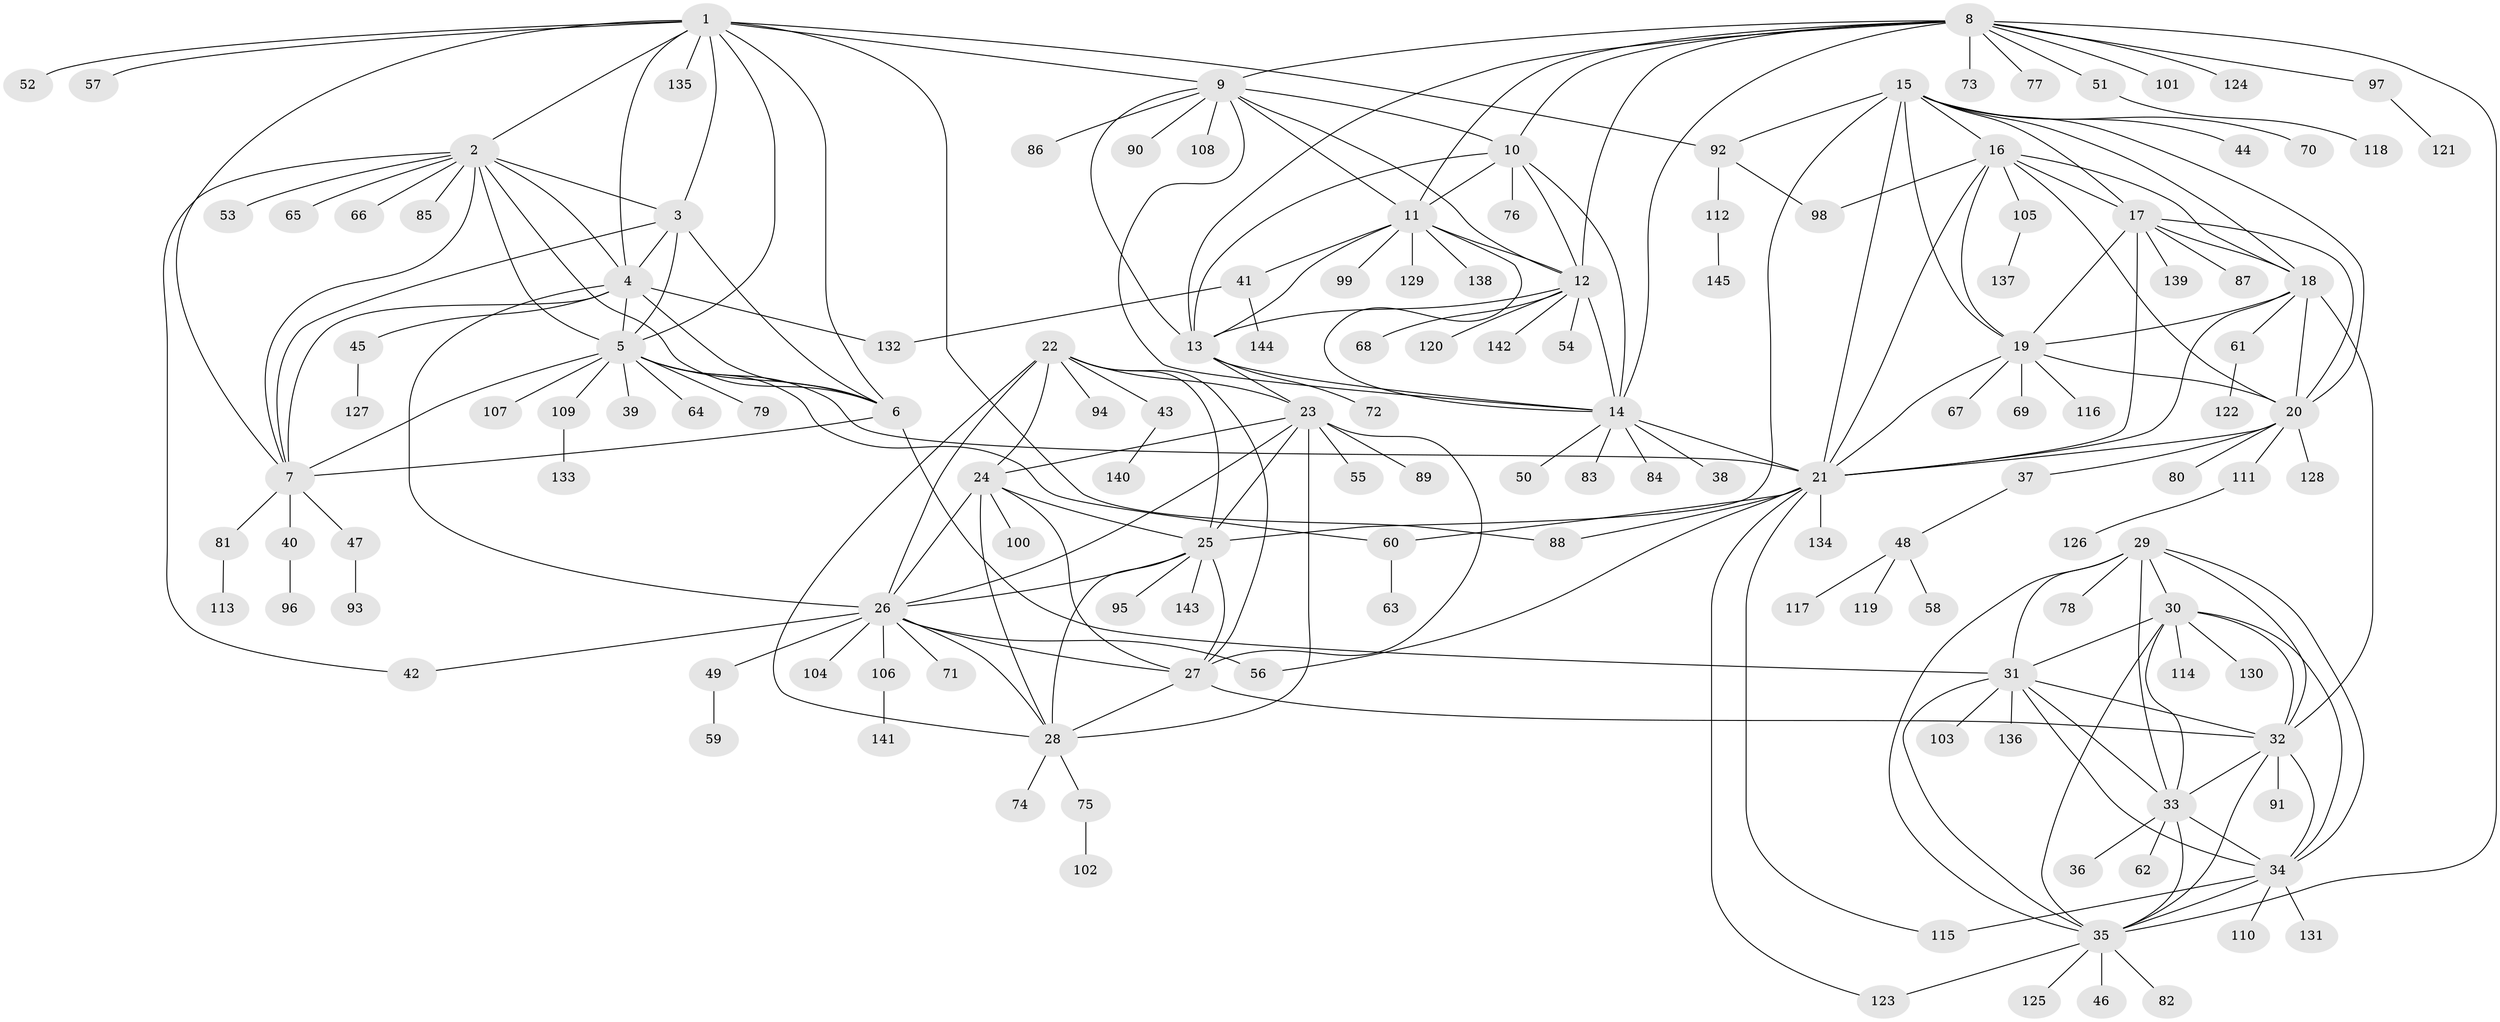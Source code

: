 // Generated by graph-tools (version 1.1) at 2025/11/02/27/25 16:11:37]
// undirected, 145 vertices, 234 edges
graph export_dot {
graph [start="1"]
  node [color=gray90,style=filled];
  1;
  2;
  3;
  4;
  5;
  6;
  7;
  8;
  9;
  10;
  11;
  12;
  13;
  14;
  15;
  16;
  17;
  18;
  19;
  20;
  21;
  22;
  23;
  24;
  25;
  26;
  27;
  28;
  29;
  30;
  31;
  32;
  33;
  34;
  35;
  36;
  37;
  38;
  39;
  40;
  41;
  42;
  43;
  44;
  45;
  46;
  47;
  48;
  49;
  50;
  51;
  52;
  53;
  54;
  55;
  56;
  57;
  58;
  59;
  60;
  61;
  62;
  63;
  64;
  65;
  66;
  67;
  68;
  69;
  70;
  71;
  72;
  73;
  74;
  75;
  76;
  77;
  78;
  79;
  80;
  81;
  82;
  83;
  84;
  85;
  86;
  87;
  88;
  89;
  90;
  91;
  92;
  93;
  94;
  95;
  96;
  97;
  98;
  99;
  100;
  101;
  102;
  103;
  104;
  105;
  106;
  107;
  108;
  109;
  110;
  111;
  112;
  113;
  114;
  115;
  116;
  117;
  118;
  119;
  120;
  121;
  122;
  123;
  124;
  125;
  126;
  127;
  128;
  129;
  130;
  131;
  132;
  133;
  134;
  135;
  136;
  137;
  138;
  139;
  140;
  141;
  142;
  143;
  144;
  145;
  1 -- 2;
  1 -- 3;
  1 -- 4;
  1 -- 5;
  1 -- 6;
  1 -- 7;
  1 -- 9;
  1 -- 52;
  1 -- 57;
  1 -- 88;
  1 -- 92;
  1 -- 135;
  2 -- 3;
  2 -- 4;
  2 -- 5;
  2 -- 6;
  2 -- 7;
  2 -- 42;
  2 -- 53;
  2 -- 65;
  2 -- 66;
  2 -- 85;
  3 -- 4;
  3 -- 5;
  3 -- 6;
  3 -- 7;
  4 -- 5;
  4 -- 6;
  4 -- 7;
  4 -- 26;
  4 -- 45;
  4 -- 132;
  5 -- 6;
  5 -- 7;
  5 -- 21;
  5 -- 39;
  5 -- 60;
  5 -- 64;
  5 -- 79;
  5 -- 107;
  5 -- 109;
  6 -- 7;
  6 -- 31;
  7 -- 40;
  7 -- 47;
  7 -- 81;
  8 -- 9;
  8 -- 10;
  8 -- 11;
  8 -- 12;
  8 -- 13;
  8 -- 14;
  8 -- 35;
  8 -- 51;
  8 -- 73;
  8 -- 77;
  8 -- 97;
  8 -- 101;
  8 -- 124;
  9 -- 10;
  9 -- 11;
  9 -- 12;
  9 -- 13;
  9 -- 14;
  9 -- 86;
  9 -- 90;
  9 -- 108;
  10 -- 11;
  10 -- 12;
  10 -- 13;
  10 -- 14;
  10 -- 76;
  11 -- 12;
  11 -- 13;
  11 -- 14;
  11 -- 41;
  11 -- 99;
  11 -- 129;
  11 -- 138;
  12 -- 13;
  12 -- 14;
  12 -- 54;
  12 -- 68;
  12 -- 120;
  12 -- 142;
  13 -- 14;
  13 -- 23;
  13 -- 72;
  14 -- 21;
  14 -- 38;
  14 -- 50;
  14 -- 83;
  14 -- 84;
  15 -- 16;
  15 -- 17;
  15 -- 18;
  15 -- 19;
  15 -- 20;
  15 -- 21;
  15 -- 25;
  15 -- 44;
  15 -- 70;
  15 -- 92;
  16 -- 17;
  16 -- 18;
  16 -- 19;
  16 -- 20;
  16 -- 21;
  16 -- 98;
  16 -- 105;
  17 -- 18;
  17 -- 19;
  17 -- 20;
  17 -- 21;
  17 -- 87;
  17 -- 139;
  18 -- 19;
  18 -- 20;
  18 -- 21;
  18 -- 32;
  18 -- 61;
  19 -- 20;
  19 -- 21;
  19 -- 67;
  19 -- 69;
  19 -- 116;
  20 -- 21;
  20 -- 37;
  20 -- 80;
  20 -- 111;
  20 -- 128;
  21 -- 56;
  21 -- 60;
  21 -- 88;
  21 -- 115;
  21 -- 123;
  21 -- 134;
  22 -- 23;
  22 -- 24;
  22 -- 25;
  22 -- 26;
  22 -- 27;
  22 -- 28;
  22 -- 43;
  22 -- 94;
  23 -- 24;
  23 -- 25;
  23 -- 26;
  23 -- 27;
  23 -- 28;
  23 -- 55;
  23 -- 89;
  24 -- 25;
  24 -- 26;
  24 -- 27;
  24 -- 28;
  24 -- 100;
  25 -- 26;
  25 -- 27;
  25 -- 28;
  25 -- 95;
  25 -- 143;
  26 -- 27;
  26 -- 28;
  26 -- 42;
  26 -- 49;
  26 -- 56;
  26 -- 71;
  26 -- 104;
  26 -- 106;
  27 -- 28;
  27 -- 32;
  28 -- 74;
  28 -- 75;
  29 -- 30;
  29 -- 31;
  29 -- 32;
  29 -- 33;
  29 -- 34;
  29 -- 35;
  29 -- 78;
  30 -- 31;
  30 -- 32;
  30 -- 33;
  30 -- 34;
  30 -- 35;
  30 -- 114;
  30 -- 130;
  31 -- 32;
  31 -- 33;
  31 -- 34;
  31 -- 35;
  31 -- 103;
  31 -- 136;
  32 -- 33;
  32 -- 34;
  32 -- 35;
  32 -- 91;
  33 -- 34;
  33 -- 35;
  33 -- 36;
  33 -- 62;
  34 -- 35;
  34 -- 110;
  34 -- 115;
  34 -- 131;
  35 -- 46;
  35 -- 82;
  35 -- 123;
  35 -- 125;
  37 -- 48;
  40 -- 96;
  41 -- 132;
  41 -- 144;
  43 -- 140;
  45 -- 127;
  47 -- 93;
  48 -- 58;
  48 -- 117;
  48 -- 119;
  49 -- 59;
  51 -- 118;
  60 -- 63;
  61 -- 122;
  75 -- 102;
  81 -- 113;
  92 -- 98;
  92 -- 112;
  97 -- 121;
  105 -- 137;
  106 -- 141;
  109 -- 133;
  111 -- 126;
  112 -- 145;
}
